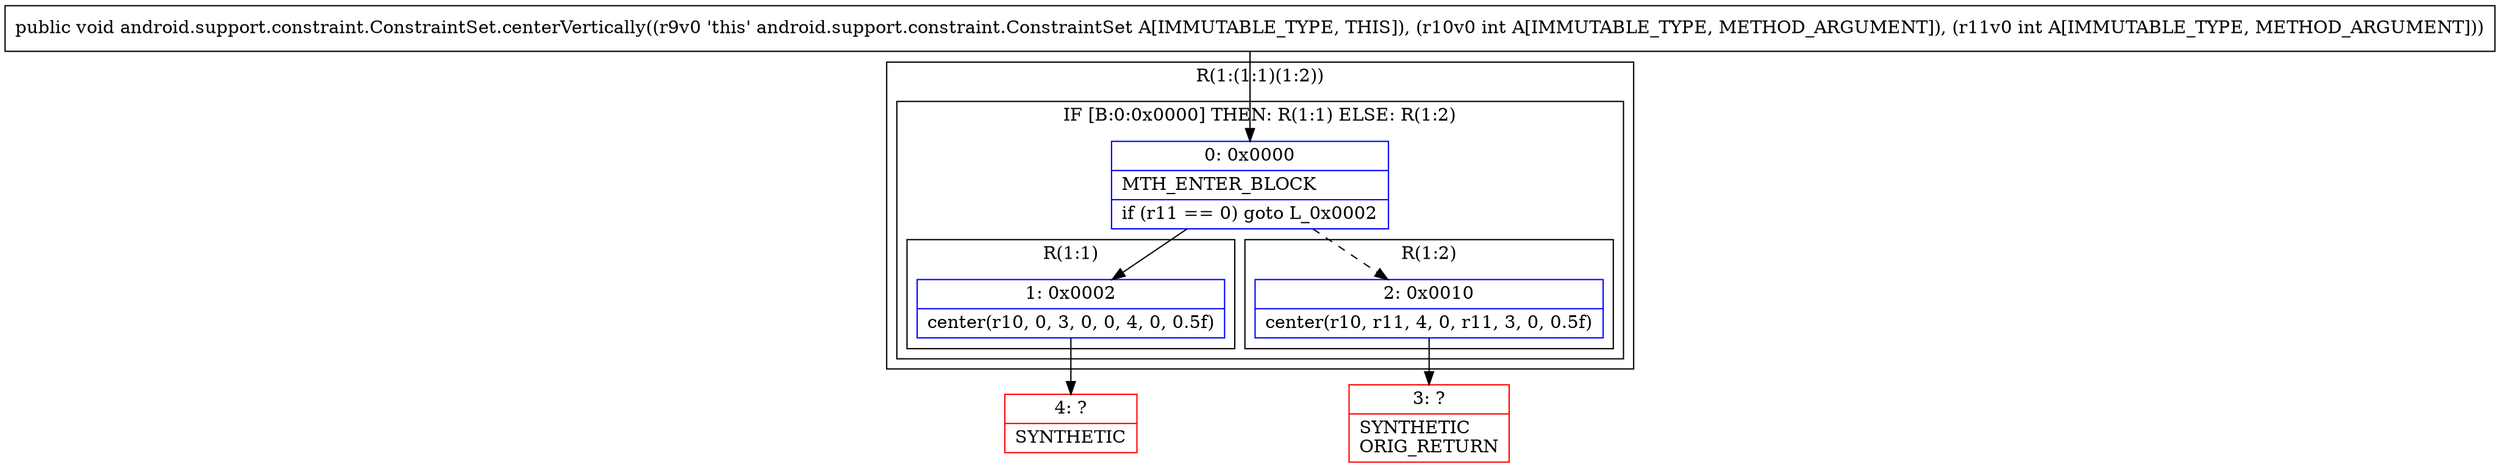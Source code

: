 digraph "CFG forandroid.support.constraint.ConstraintSet.centerVertically(II)V" {
subgraph cluster_Region_1780990192 {
label = "R(1:(1:1)(1:2))";
node [shape=record,color=blue];
subgraph cluster_IfRegion_351822031 {
label = "IF [B:0:0x0000] THEN: R(1:1) ELSE: R(1:2)";
node [shape=record,color=blue];
Node_0 [shape=record,label="{0\:\ 0x0000|MTH_ENTER_BLOCK\l|if (r11 == 0) goto L_0x0002\l}"];
subgraph cluster_Region_19479159 {
label = "R(1:1)";
node [shape=record,color=blue];
Node_1 [shape=record,label="{1\:\ 0x0002|center(r10, 0, 3, 0, 0, 4, 0, 0.5f)\l}"];
}
subgraph cluster_Region_1262084056 {
label = "R(1:2)";
node [shape=record,color=blue];
Node_2 [shape=record,label="{2\:\ 0x0010|center(r10, r11, 4, 0, r11, 3, 0, 0.5f)\l}"];
}
}
}
Node_3 [shape=record,color=red,label="{3\:\ ?|SYNTHETIC\lORIG_RETURN\l}"];
Node_4 [shape=record,color=red,label="{4\:\ ?|SYNTHETIC\l}"];
MethodNode[shape=record,label="{public void android.support.constraint.ConstraintSet.centerVertically((r9v0 'this' android.support.constraint.ConstraintSet A[IMMUTABLE_TYPE, THIS]), (r10v0 int A[IMMUTABLE_TYPE, METHOD_ARGUMENT]), (r11v0 int A[IMMUTABLE_TYPE, METHOD_ARGUMENT])) }"];
MethodNode -> Node_0;
Node_0 -> Node_1;
Node_0 -> Node_2[style=dashed];
Node_1 -> Node_4;
Node_2 -> Node_3;
}

